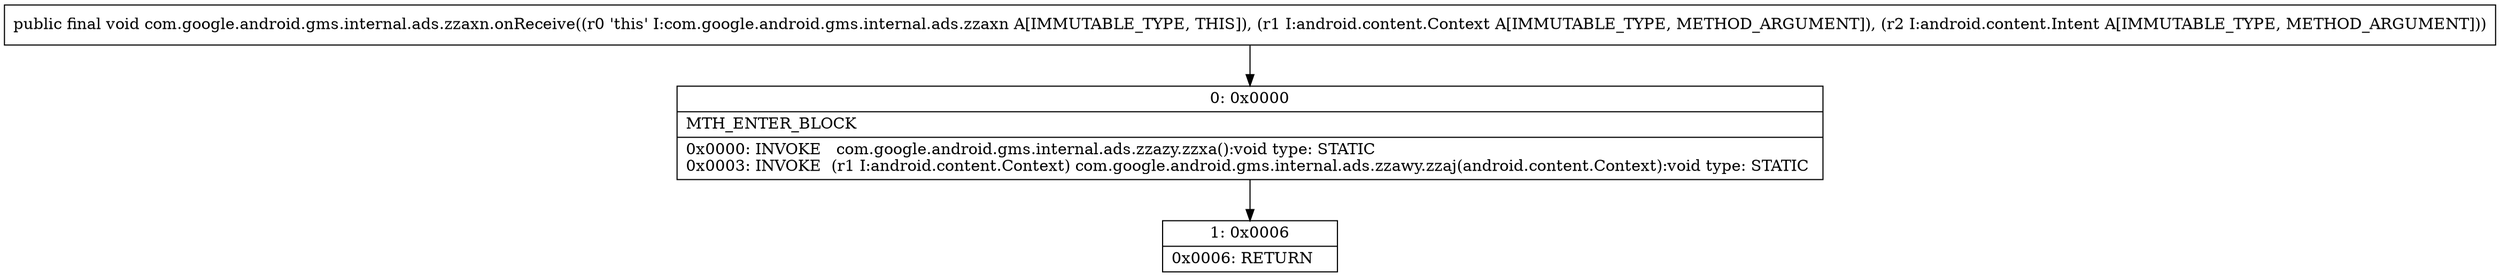 digraph "CFG forcom.google.android.gms.internal.ads.zzaxn.onReceive(Landroid\/content\/Context;Landroid\/content\/Intent;)V" {
Node_0 [shape=record,label="{0\:\ 0x0000|MTH_ENTER_BLOCK\l|0x0000: INVOKE   com.google.android.gms.internal.ads.zzazy.zzxa():void type: STATIC \l0x0003: INVOKE  (r1 I:android.content.Context) com.google.android.gms.internal.ads.zzawy.zzaj(android.content.Context):void type: STATIC \l}"];
Node_1 [shape=record,label="{1\:\ 0x0006|0x0006: RETURN   \l}"];
MethodNode[shape=record,label="{public final void com.google.android.gms.internal.ads.zzaxn.onReceive((r0 'this' I:com.google.android.gms.internal.ads.zzaxn A[IMMUTABLE_TYPE, THIS]), (r1 I:android.content.Context A[IMMUTABLE_TYPE, METHOD_ARGUMENT]), (r2 I:android.content.Intent A[IMMUTABLE_TYPE, METHOD_ARGUMENT])) }"];
MethodNode -> Node_0;
Node_0 -> Node_1;
}

